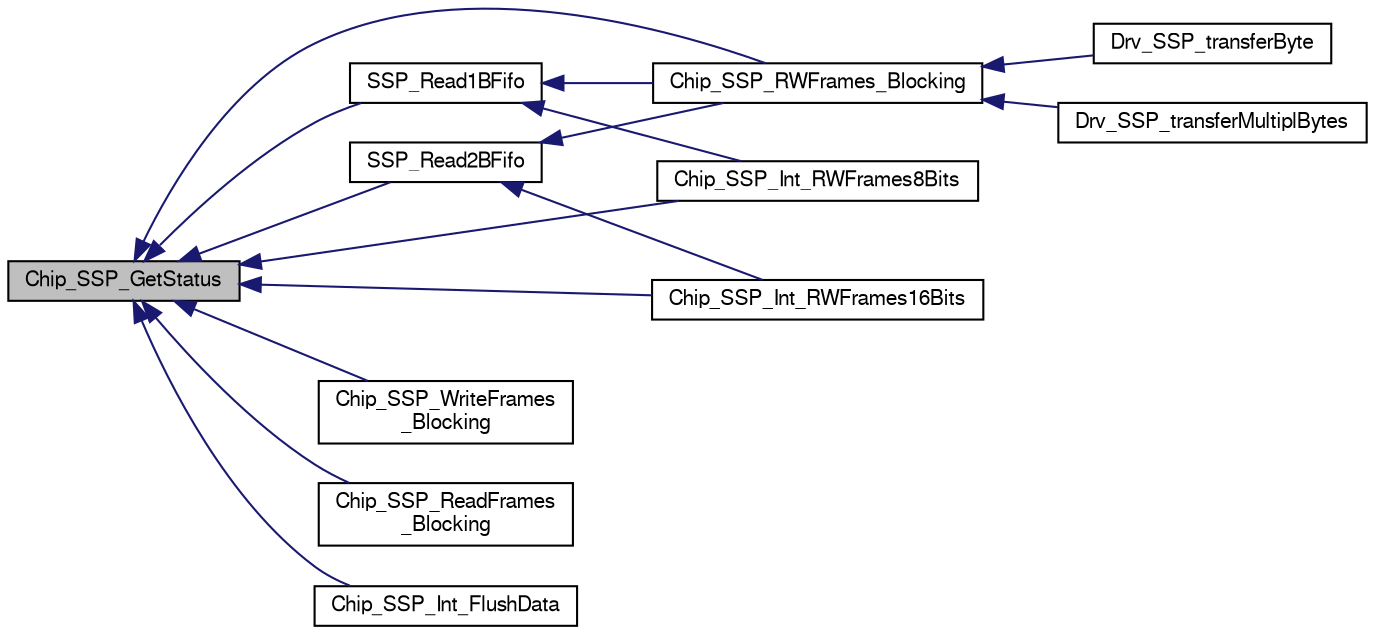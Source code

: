 digraph "Chip_SSP_GetStatus"
{
  edge [fontname="FreeSans",fontsize="10",labelfontname="FreeSans",labelfontsize="10"];
  node [fontname="FreeSans",fontsize="10",shape=record];
  rankdir="LR";
  Node1 [label="Chip_SSP_GetStatus",height=0.2,width=0.4,color="black", fillcolor="grey75", style="filled", fontcolor="black"];
  Node1 -> Node2 [dir="back",color="midnightblue",fontsize="10",style="solid"];
  Node2 [label="SSP_Read2BFifo",height=0.2,width=0.4,color="black", fillcolor="white", style="filled",URL="$ssp__17xx__40xx_8c.html#aa291d1079d31fe085aa86b70aa21157d"];
  Node2 -> Node3 [dir="back",color="midnightblue",fontsize="10",style="solid"];
  Node3 [label="Chip_SSP_RWFrames_Blocking",height=0.2,width=0.4,color="black", fillcolor="white", style="filled",URL="$group__SSP__17XX__40XX.html#ga302a381ad4d291164144ad2720399078",tooltip="SSP Polling Read/Write in blocking mode. "];
  Node3 -> Node4 [dir="back",color="midnightblue",fontsize="10",style="solid"];
  Node4 [label="Drv_SSP_transferByte",height=0.2,width=0.4,color="black", fillcolor="white", style="filled",URL="$group__SSP__Library.html#ga785ce7239c2c42f4a871322b9cff56b7",tooltip="Send and Receive a byte via SSP. "];
  Node3 -> Node5 [dir="back",color="midnightblue",fontsize="10",style="solid"];
  Node5 [label="Drv_SSP_transferMultiplBytes",height=0.2,width=0.4,color="black", fillcolor="white", style="filled",URL="$Drv__SSP_8c.html#a5468dd6dfaec4a6a2b18f7b39ed0eb48",tooltip="Send and Receive a byte via SSP. "];
  Node2 -> Node6 [dir="back",color="midnightblue",fontsize="10",style="solid"];
  Node6 [label="Chip_SSP_Int_RWFrames16Bits",height=0.2,width=0.4,color="black", fillcolor="white", style="filled",URL="$group__SSP__17XX__40XX.html#gaf97dd891912b8312a1e0989d7a542b7b",tooltip="SSP Interrupt Read/Write with 16-bit frame width. "];
  Node1 -> Node7 [dir="back",color="midnightblue",fontsize="10",style="solid"];
  Node7 [label="SSP_Read1BFifo",height=0.2,width=0.4,color="black", fillcolor="white", style="filled",URL="$ssp__17xx__40xx_8c.html#aca75d71df356e4e04cbcbeadf96c52c6"];
  Node7 -> Node3 [dir="back",color="midnightblue",fontsize="10",style="solid"];
  Node7 -> Node8 [dir="back",color="midnightblue",fontsize="10",style="solid"];
  Node8 [label="Chip_SSP_Int_RWFrames8Bits",height=0.2,width=0.4,color="black", fillcolor="white", style="filled",URL="$group__SSP__17XX__40XX.html#ga23d901d1757b6d95efc20c4d76721fb3",tooltip="SSP Interrupt Read/Write with 8-bit frame width. "];
  Node1 -> Node3 [dir="back",color="midnightblue",fontsize="10",style="solid"];
  Node1 -> Node9 [dir="back",color="midnightblue",fontsize="10",style="solid"];
  Node9 [label="Chip_SSP_WriteFrames\l_Blocking",height=0.2,width=0.4,color="black", fillcolor="white", style="filled",URL="$group__SSP__17XX__40XX.html#gae64bd476b75c03d0b952f08ea42a09be",tooltip="SSP Polling Write in blocking mode. "];
  Node1 -> Node10 [dir="back",color="midnightblue",fontsize="10",style="solid"];
  Node10 [label="Chip_SSP_ReadFrames\l_Blocking",height=0.2,width=0.4,color="black", fillcolor="white", style="filled",URL="$group__SSP__17XX__40XX.html#ga8332233bb63af754bd9cc369f2a1e2d6",tooltip="SSP Polling Read in blocking mode. "];
  Node1 -> Node11 [dir="back",color="midnightblue",fontsize="10",style="solid"];
  Node11 [label="Chip_SSP_Int_FlushData",height=0.2,width=0.4,color="black", fillcolor="white", style="filled",URL="$group__SSP__17XX__40XX.html#gabf29dfba7478866abe7511d32638e57e",tooltip="Clean all data in RX FIFO of SSP. "];
  Node1 -> Node8 [dir="back",color="midnightblue",fontsize="10",style="solid"];
  Node1 -> Node6 [dir="back",color="midnightblue",fontsize="10",style="solid"];
}
